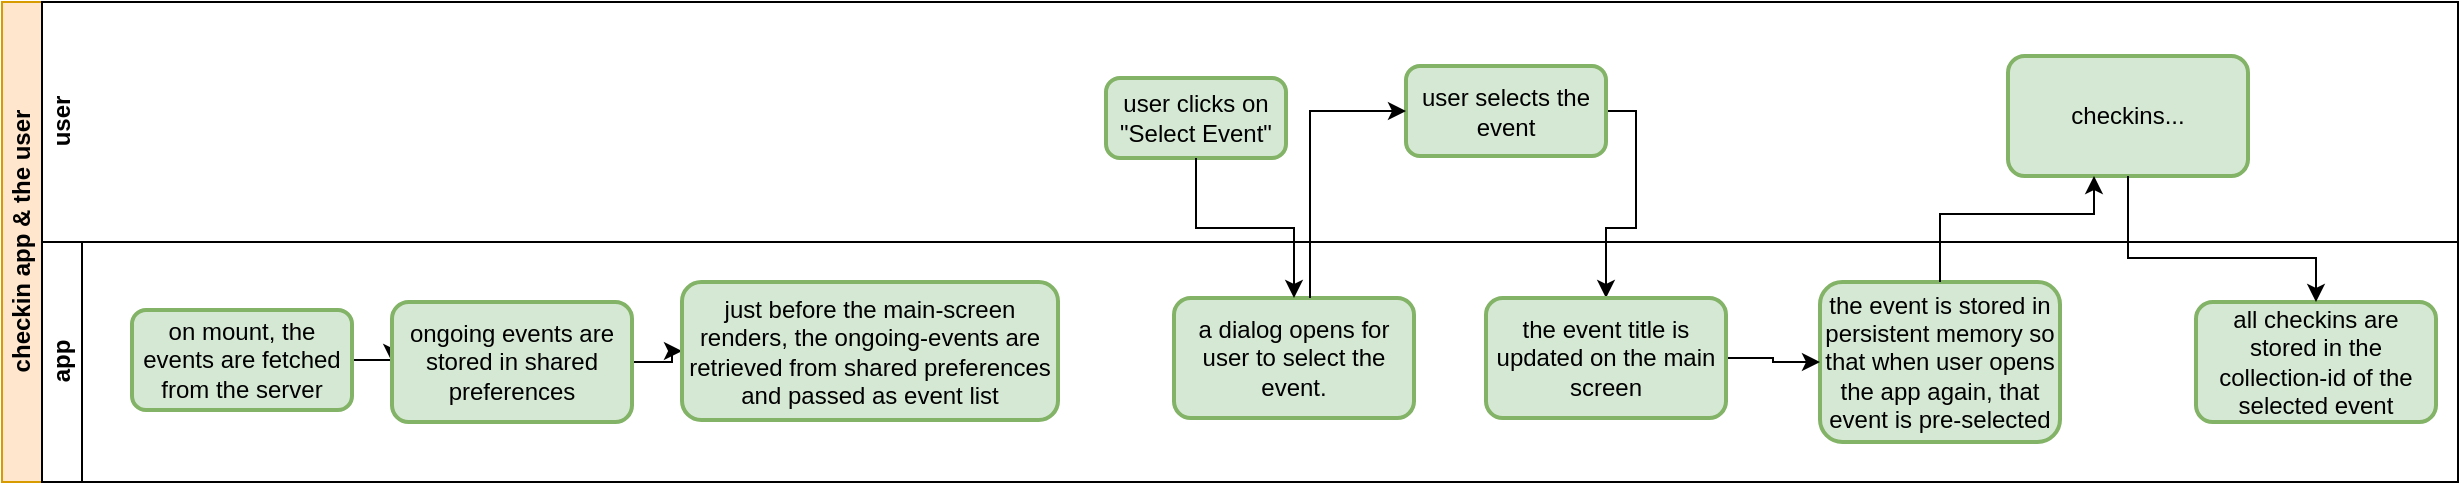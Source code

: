 <mxfile version="22.1.15" type="github">
  <diagram name="Page-1" id="e16I_iggwwKTDk8mDlf-">
    <mxGraphModel dx="954" dy="532" grid="0" gridSize="10" guides="1" tooltips="1" connect="1" arrows="1" fold="1" page="0" pageScale="1" pageWidth="850" pageHeight="1100" math="0" shadow="0">
      <root>
        <mxCell id="0" />
        <mxCell id="1" parent="0" />
        <mxCell id="yOfnd-_MH76rNG8jAbrq-1" value="checkin app &amp;amp; the user" style="swimlane;childLayout=stackLayout;resizeParent=1;resizeParentMax=0;horizontal=0;startSize=20;horizontalStack=0;html=1;fillColor=#ffe6cc;strokeColor=#d79b00;" parent="1" vertex="1">
          <mxGeometry x="30" y="62" width="1228" height="240" as="geometry">
            <mxRectangle x="60" y="50" width="32" height="104" as="alternateBounds" />
          </mxGeometry>
        </mxCell>
        <mxCell id="yOfnd-_MH76rNG8jAbrq-2" value="&lt;div&gt;user&lt;/div&gt;" style="swimlane;startSize=20;horizontal=0;html=1;glass=0;swimlaneLine=0;rounded=0;arcSize=0;shadow=0;" parent="yOfnd-_MH76rNG8jAbrq-1" vertex="1">
          <mxGeometry x="20" width="1208" height="120" as="geometry">
            <mxRectangle x="20" width="558" height="26" as="alternateBounds" />
          </mxGeometry>
        </mxCell>
        <mxCell id="yOfnd-_MH76rNG8jAbrq-3" value="&lt;div&gt;app&lt;/div&gt;" style="swimlane;startSize=20;horizontal=0;html=1;" parent="yOfnd-_MH76rNG8jAbrq-1" vertex="1">
          <mxGeometry x="20" y="120" width="1208" height="120" as="geometry" />
        </mxCell>
        <mxCell id="5NzwI8vK-NiVtR_CG50q-25" value="" style="edgeStyle=orthogonalEdgeStyle;rounded=0;orthogonalLoop=1;jettySize=auto;html=1;" parent="yOfnd-_MH76rNG8jAbrq-3" source="yOfnd-_MH76rNG8jAbrq-6" target="5NzwI8vK-NiVtR_CG50q-24" edge="1">
          <mxGeometry relative="1" as="geometry" />
        </mxCell>
        <mxCell id="yOfnd-_MH76rNG8jAbrq-6" value="on mount, the events are fetched from the server" style="rounded=1;whiteSpace=wrap;html=1;absoluteArcSize=1;arcSize=14;strokeWidth=2;fillColor=#d5e8d4;strokeColor=#82b366;" parent="yOfnd-_MH76rNG8jAbrq-3" vertex="1">
          <mxGeometry x="45" y="34" width="110" height="50" as="geometry" />
        </mxCell>
        <mxCell id="5NzwI8vK-NiVtR_CG50q-27" value="" style="edgeStyle=orthogonalEdgeStyle;rounded=0;orthogonalLoop=1;jettySize=auto;html=1;" parent="yOfnd-_MH76rNG8jAbrq-3" source="5NzwI8vK-NiVtR_CG50q-24" target="5NzwI8vK-NiVtR_CG50q-26" edge="1">
          <mxGeometry relative="1" as="geometry" />
        </mxCell>
        <mxCell id="5NzwI8vK-NiVtR_CG50q-24" value="ongoing events are stored in shared preferences" style="whiteSpace=wrap;html=1;rounded=1;arcSize=14;strokeWidth=2;fillColor=#d5e8d4;strokeColor=#82b366;" parent="yOfnd-_MH76rNG8jAbrq-3" vertex="1">
          <mxGeometry x="175" y="30" width="120" height="60" as="geometry" />
        </mxCell>
        <mxCell id="5NzwI8vK-NiVtR_CG50q-26" value="&lt;div&gt;just before the main-screen renders, the ongoing-events are retrieved from shared preferences and passed as event list&lt;/div&gt;" style="whiteSpace=wrap;html=1;rounded=1;arcSize=14;strokeWidth=2;fillColor=#d5e8d4;strokeColor=#82b366;" parent="yOfnd-_MH76rNG8jAbrq-3" vertex="1">
          <mxGeometry x="320" y="20" width="188" height="69" as="geometry" />
        </mxCell>
        <mxCell id="JTJI2VB_dF4KZD-4-fyj-2" style="edgeStyle=orthogonalEdgeStyle;rounded=0;orthogonalLoop=1;jettySize=auto;html=1;" edge="1" parent="yOfnd-_MH76rNG8jAbrq-3" source="5NzwI8vK-NiVtR_CG50q-19" target="JTJI2VB_dF4KZD-4-fyj-1">
          <mxGeometry relative="1" as="geometry">
            <Array as="points">
              <mxPoint x="797" y="-65" />
              <mxPoint x="797" y="-7" />
              <mxPoint x="782" y="-7" />
            </Array>
          </mxGeometry>
        </mxCell>
        <mxCell id="5NzwI8vK-NiVtR_CG50q-19" value="user selects the event" style="rounded=1;whiteSpace=wrap;html=1;absoluteArcSize=1;arcSize=14;strokeWidth=2;fillColor=#d5e8d4;strokeColor=#82b366;" parent="yOfnd-_MH76rNG8jAbrq-3" vertex="1">
          <mxGeometry x="682" y="-88" width="100" height="45" as="geometry" />
        </mxCell>
        <mxCell id="yOfnd-_MH76rNG8jAbrq-5" value="user clicks on &quot;Select Event&quot;" style="rounded=1;whiteSpace=wrap;html=1;absoluteArcSize=1;arcSize=14;strokeWidth=2;fillColor=#d5e8d4;strokeColor=#82b366;" parent="yOfnd-_MH76rNG8jAbrq-3" vertex="1">
          <mxGeometry x="532" y="-82" width="90" height="40" as="geometry" />
        </mxCell>
        <mxCell id="5NzwI8vK-NiVtR_CG50q-21" value="checkins..." style="whiteSpace=wrap;html=1;rounded=1;arcSize=14;strokeWidth=2;fillColor=#d5e8d4;strokeColor=#82b366;" parent="yOfnd-_MH76rNG8jAbrq-3" vertex="1">
          <mxGeometry x="983" y="-93" width="120" height="60" as="geometry" />
        </mxCell>
        <mxCell id="5NzwI8vK-NiVtR_CG50q-1" value="a dialog opens for user to select the event." style="whiteSpace=wrap;html=1;rounded=1;arcSize=14;strokeWidth=2;fillColor=#d5e8d4;strokeColor=#82b366;" parent="yOfnd-_MH76rNG8jAbrq-3" vertex="1">
          <mxGeometry x="566" y="28" width="120" height="60" as="geometry" />
        </mxCell>
        <mxCell id="5NzwI8vK-NiVtR_CG50q-14" value="the event is stored in persistent memory so that when user opens the app again, that event is pre-selected" style="whiteSpace=wrap;html=1;rounded=1;arcSize=14;strokeWidth=2;fillColor=#d5e8d4;strokeColor=#82b366;" parent="yOfnd-_MH76rNG8jAbrq-3" vertex="1">
          <mxGeometry x="889" y="20" width="120" height="80" as="geometry" />
        </mxCell>
        <mxCell id="5NzwI8vK-NiVtR_CG50q-16" value="all checkins are stored in the collection-id of the selected event" style="whiteSpace=wrap;html=1;rounded=1;arcSize=14;strokeWidth=2;fillColor=#d5e8d4;strokeColor=#82b366;" parent="yOfnd-_MH76rNG8jAbrq-3" vertex="1">
          <mxGeometry x="1077" y="30" width="120" height="60" as="geometry" />
        </mxCell>
        <mxCell id="5NzwI8vK-NiVtR_CG50q-22" value="" style="edgeStyle=orthogonalEdgeStyle;rounded=0;orthogonalLoop=1;jettySize=auto;html=1;" parent="yOfnd-_MH76rNG8jAbrq-3" source="5NzwI8vK-NiVtR_CG50q-14" target="5NzwI8vK-NiVtR_CG50q-21" edge="1">
          <mxGeometry relative="1" as="geometry">
            <Array as="points">
              <mxPoint x="949" y="-14" />
              <mxPoint x="1026" y="-14" />
            </Array>
          </mxGeometry>
        </mxCell>
        <mxCell id="5NzwI8vK-NiVtR_CG50q-23" style="edgeStyle=orthogonalEdgeStyle;rounded=0;orthogonalLoop=1;jettySize=auto;html=1;entryX=0.5;entryY=0;entryDx=0;entryDy=0;" parent="yOfnd-_MH76rNG8jAbrq-3" source="5NzwI8vK-NiVtR_CG50q-21" target="5NzwI8vK-NiVtR_CG50q-16" edge="1">
          <mxGeometry relative="1" as="geometry">
            <Array as="points">
              <mxPoint x="1043" y="8" />
              <mxPoint x="1137" y="8" />
            </Array>
          </mxGeometry>
        </mxCell>
        <mxCell id="5NzwI8vK-NiVtR_CG50q-15" value="" style="edgeStyle=orthogonalEdgeStyle;rounded=0;orthogonalLoop=1;jettySize=auto;html=1;entryX=0;entryY=0.5;entryDx=0;entryDy=0;" parent="yOfnd-_MH76rNG8jAbrq-3" source="5NzwI8vK-NiVtR_CG50q-1" target="5NzwI8vK-NiVtR_CG50q-19" edge="1">
          <mxGeometry relative="1" as="geometry">
            <Array as="points">
              <mxPoint x="634" y="-65" />
            </Array>
          </mxGeometry>
        </mxCell>
        <mxCell id="5NzwI8vK-NiVtR_CG50q-2" value="" style="edgeStyle=orthogonalEdgeStyle;rounded=0;orthogonalLoop=1;jettySize=auto;html=1;" parent="yOfnd-_MH76rNG8jAbrq-3" source="yOfnd-_MH76rNG8jAbrq-5" target="5NzwI8vK-NiVtR_CG50q-1" edge="1">
          <mxGeometry relative="1" as="geometry" />
        </mxCell>
        <mxCell id="JTJI2VB_dF4KZD-4-fyj-3" style="edgeStyle=orthogonalEdgeStyle;rounded=0;orthogonalLoop=1;jettySize=auto;html=1;entryX=0;entryY=0.5;entryDx=0;entryDy=0;" edge="1" parent="yOfnd-_MH76rNG8jAbrq-3" source="JTJI2VB_dF4KZD-4-fyj-1" target="5NzwI8vK-NiVtR_CG50q-14">
          <mxGeometry relative="1" as="geometry" />
        </mxCell>
        <mxCell id="JTJI2VB_dF4KZD-4-fyj-1" value="the event title is updated on the main screen" style="whiteSpace=wrap;html=1;rounded=1;arcSize=14;strokeWidth=2;fillColor=#d5e8d4;strokeColor=#82b366;" vertex="1" parent="yOfnd-_MH76rNG8jAbrq-3">
          <mxGeometry x="722" y="28" width="120" height="60" as="geometry" />
        </mxCell>
      </root>
    </mxGraphModel>
  </diagram>
</mxfile>
